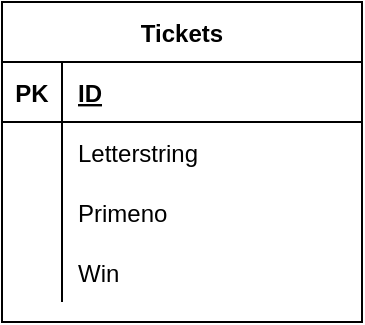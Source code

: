 <mxfile version="13.3.5" type="device"><diagram id="SGGhywzsvYsbhSIhbdsK" name="Page-1"><mxGraphModel dx="868" dy="450" grid="1" gridSize="10" guides="1" tooltips="1" connect="1" arrows="1" fold="1" page="1" pageScale="1" pageWidth="827" pageHeight="1169" math="0" shadow="0"><root><mxCell id="0"/><mxCell id="1" parent="0"/><mxCell id="hqwqVF3OzjWlduXSE7sw-1" value="Tickets" style="shape=table;startSize=30;container=1;collapsible=1;childLayout=tableLayout;fixedRows=1;rowLines=0;fontStyle=1;align=center;resizeLast=1;" vertex="1" parent="1"><mxGeometry x="320" y="120" width="180" height="160" as="geometry"/></mxCell><mxCell id="hqwqVF3OzjWlduXSE7sw-2" value="" style="shape=partialRectangle;collapsible=0;dropTarget=0;pointerEvents=0;fillColor=none;top=0;left=0;bottom=1;right=0;points=[[0,0.5],[1,0.5]];portConstraint=eastwest;" vertex="1" parent="hqwqVF3OzjWlduXSE7sw-1"><mxGeometry y="30" width="180" height="30" as="geometry"/></mxCell><mxCell id="hqwqVF3OzjWlduXSE7sw-3" value="PK" style="shape=partialRectangle;connectable=0;fillColor=none;top=0;left=0;bottom=0;right=0;fontStyle=1;overflow=hidden;" vertex="1" parent="hqwqVF3OzjWlduXSE7sw-2"><mxGeometry width="30" height="30" as="geometry"/></mxCell><mxCell id="hqwqVF3OzjWlduXSE7sw-4" value="ID" style="shape=partialRectangle;connectable=0;fillColor=none;top=0;left=0;bottom=0;right=0;align=left;spacingLeft=6;fontStyle=5;overflow=hidden;" vertex="1" parent="hqwqVF3OzjWlduXSE7sw-2"><mxGeometry x="30" width="150" height="30" as="geometry"/></mxCell><mxCell id="hqwqVF3OzjWlduXSE7sw-5" value="" style="shape=partialRectangle;collapsible=0;dropTarget=0;pointerEvents=0;fillColor=none;top=0;left=0;bottom=0;right=0;points=[[0,0.5],[1,0.5]];portConstraint=eastwest;" vertex="1" parent="hqwqVF3OzjWlduXSE7sw-1"><mxGeometry y="60" width="180" height="30" as="geometry"/></mxCell><mxCell id="hqwqVF3OzjWlduXSE7sw-6" value="" style="shape=partialRectangle;connectable=0;fillColor=none;top=0;left=0;bottom=0;right=0;editable=1;overflow=hidden;" vertex="1" parent="hqwqVF3OzjWlduXSE7sw-5"><mxGeometry width="30" height="30" as="geometry"/></mxCell><mxCell id="hqwqVF3OzjWlduXSE7sw-7" value="Letterstring" style="shape=partialRectangle;connectable=0;fillColor=none;top=0;left=0;bottom=0;right=0;align=left;spacingLeft=6;overflow=hidden;" vertex="1" parent="hqwqVF3OzjWlduXSE7sw-5"><mxGeometry x="30" width="150" height="30" as="geometry"/></mxCell><mxCell id="hqwqVF3OzjWlduXSE7sw-8" value="" style="shape=partialRectangle;collapsible=0;dropTarget=0;pointerEvents=0;fillColor=none;top=0;left=0;bottom=0;right=0;points=[[0,0.5],[1,0.5]];portConstraint=eastwest;" vertex="1" parent="hqwqVF3OzjWlduXSE7sw-1"><mxGeometry y="90" width="180" height="30" as="geometry"/></mxCell><mxCell id="hqwqVF3OzjWlduXSE7sw-9" value="" style="shape=partialRectangle;connectable=0;fillColor=none;top=0;left=0;bottom=0;right=0;editable=1;overflow=hidden;" vertex="1" parent="hqwqVF3OzjWlduXSE7sw-8"><mxGeometry width="30" height="30" as="geometry"/></mxCell><mxCell id="hqwqVF3OzjWlduXSE7sw-10" value="Primeno" style="shape=partialRectangle;connectable=0;fillColor=none;top=0;left=0;bottom=0;right=0;align=left;spacingLeft=6;overflow=hidden;" vertex="1" parent="hqwqVF3OzjWlduXSE7sw-8"><mxGeometry x="30" width="150" height="30" as="geometry"/></mxCell><mxCell id="hqwqVF3OzjWlduXSE7sw-11" value="" style="shape=partialRectangle;collapsible=0;dropTarget=0;pointerEvents=0;fillColor=none;top=0;left=0;bottom=0;right=0;points=[[0,0.5],[1,0.5]];portConstraint=eastwest;" vertex="1" parent="hqwqVF3OzjWlduXSE7sw-1"><mxGeometry y="120" width="180" height="30" as="geometry"/></mxCell><mxCell id="hqwqVF3OzjWlduXSE7sw-12" value="" style="shape=partialRectangle;connectable=0;fillColor=none;top=0;left=0;bottom=0;right=0;editable=1;overflow=hidden;" vertex="1" parent="hqwqVF3OzjWlduXSE7sw-11"><mxGeometry width="30" height="30" as="geometry"/></mxCell><mxCell id="hqwqVF3OzjWlduXSE7sw-13" value="Win" style="shape=partialRectangle;connectable=0;fillColor=none;top=0;left=0;bottom=0;right=0;align=left;spacingLeft=6;overflow=hidden;" vertex="1" parent="hqwqVF3OzjWlduXSE7sw-11"><mxGeometry x="30" width="150" height="30" as="geometry"/></mxCell></root></mxGraphModel></diagram></mxfile>